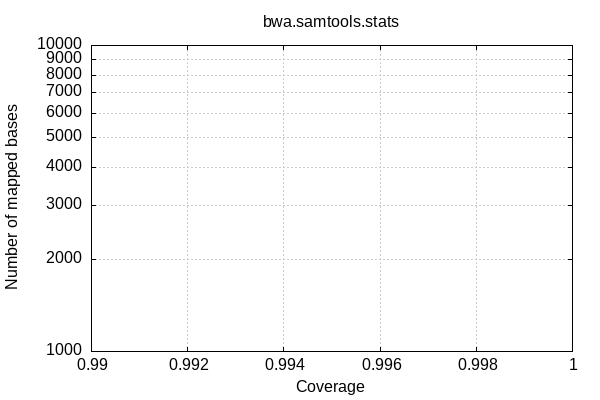 
            set terminal png size 600,400 truecolor
            set output "bwa.samtools.stats.plot/coverage.png"
            set grid xtics ytics y2tics back lc rgb "#cccccc"
            set ylabel "Number of mapped bases"
            set xlabel "Coverage"
            set log y
            set style fill solid border -1
            set title "bwa.samtools.stats" noenhanced
            set xrange [:1]
            plot '-' with lines notitle
        1	1050
end
